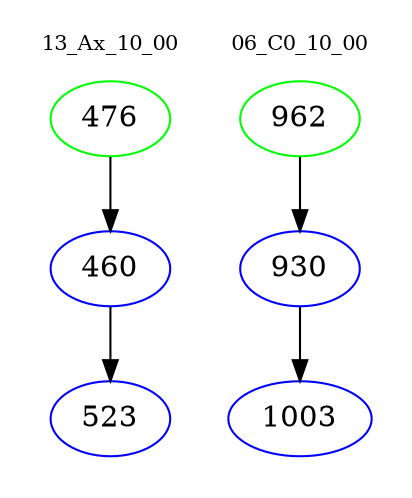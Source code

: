 digraph{
subgraph cluster_0 {
color = white
label = "13_Ax_10_00";
fontsize=10;
T0_476 [label="476", color="green"]
T0_476 -> T0_460 [color="black"]
T0_460 [label="460", color="blue"]
T0_460 -> T0_523 [color="black"]
T0_523 [label="523", color="blue"]
}
subgraph cluster_1 {
color = white
label = "06_C0_10_00";
fontsize=10;
T1_962 [label="962", color="green"]
T1_962 -> T1_930 [color="black"]
T1_930 [label="930", color="blue"]
T1_930 -> T1_1003 [color="black"]
T1_1003 [label="1003", color="blue"]
}
}
